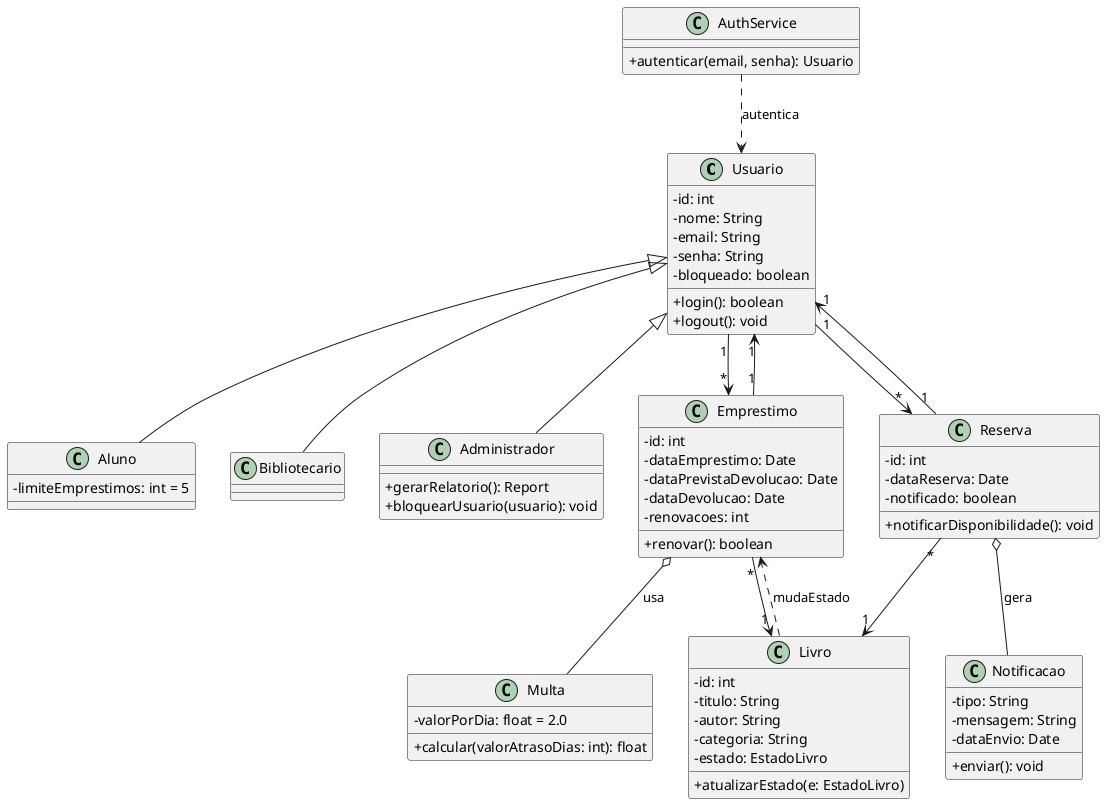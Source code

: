 @startuml
skinparam classAttributeIconSize 0

class Usuario {
  -id: int
  -nome: String
  -email: String
  -senha: String
  -bloqueado: boolean
  +login(): boolean
  +logout(): void
}
class Aluno {
  -limiteEmprestimos: int = 5
}
class Bibliotecario
class Administrador {
  +gerarRelatorio(): Report
  +bloquearUsuario(usuario): void
}
Usuario <|-- Aluno
Usuario <|-- Bibliotecario
Usuario <|-- Administrador

class Livro {
  -id: int
  -titulo: String
  -autor: String
  -categoria: String
  -estado: EstadoLivro
  +atualizarEstado(e: EstadoLivro)
}

class Emprestimo {
  -id: int
  -dataEmprestimo: Date
  -dataPrevistaDevolucao: Date
  -dataDevolucao: Date
  -renovacoes: int
  +renovar(): boolean
}

class Reserva {
  -id: int
  -dataReserva: Date
  -notificado: boolean
  +notificarDisponibilidade(): void
}

class Multa {
  -valorPorDia: float = 2.0
  +calcular(valorAtrasoDias: int): float
}

class Notificacao {
  -tipo: String
  -mensagem: String
  -dataEnvio: Date
  +enviar(): void
}

class AuthService {
  +autenticar(email, senha): Usuario
}

Usuario "1" --> "*" Emprestimo
Usuario "1" --> "*" Reserva
Reserva "*" --> "1" Livro
Emprestimo "*" --> "1" Livro
Emprestimo "1" --> "1" Usuario
Reserva "1" --> "1" Usuario
Emprestimo o-- Multa : usa
Reserva o-- Notificacao : gera
AuthService ..> Usuario : autentica
Livro ..> Emprestimo : mudaEstado
@enduml